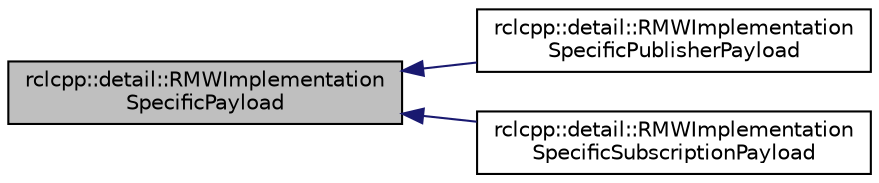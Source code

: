 digraph "rclcpp::detail::RMWImplementationSpecificPayload"
{
  edge [fontname="Helvetica",fontsize="10",labelfontname="Helvetica",labelfontsize="10"];
  node [fontname="Helvetica",fontsize="10",shape=record];
  rankdir="LR";
  Node0 [label="rclcpp::detail::RMWImplementation\lSpecificPayload",height=0.2,width=0.4,color="black", fillcolor="grey75", style="filled", fontcolor="black"];
  Node0 -> Node1 [dir="back",color="midnightblue",fontsize="10",style="solid",fontname="Helvetica"];
  Node1 [label="rclcpp::detail::RMWImplementation\lSpecificPublisherPayload",height=0.2,width=0.4,color="black", fillcolor="white", style="filled",URL="$classrclcpp_1_1detail_1_1RMWImplementationSpecificPublisherPayload.html"];
  Node0 -> Node2 [dir="back",color="midnightblue",fontsize="10",style="solid",fontname="Helvetica"];
  Node2 [label="rclcpp::detail::RMWImplementation\lSpecificSubscriptionPayload",height=0.2,width=0.4,color="black", fillcolor="white", style="filled",URL="$classrclcpp_1_1detail_1_1RMWImplementationSpecificSubscriptionPayload.html",tooltip="Subscription payload that may be rmw implementation specific. "];
}
